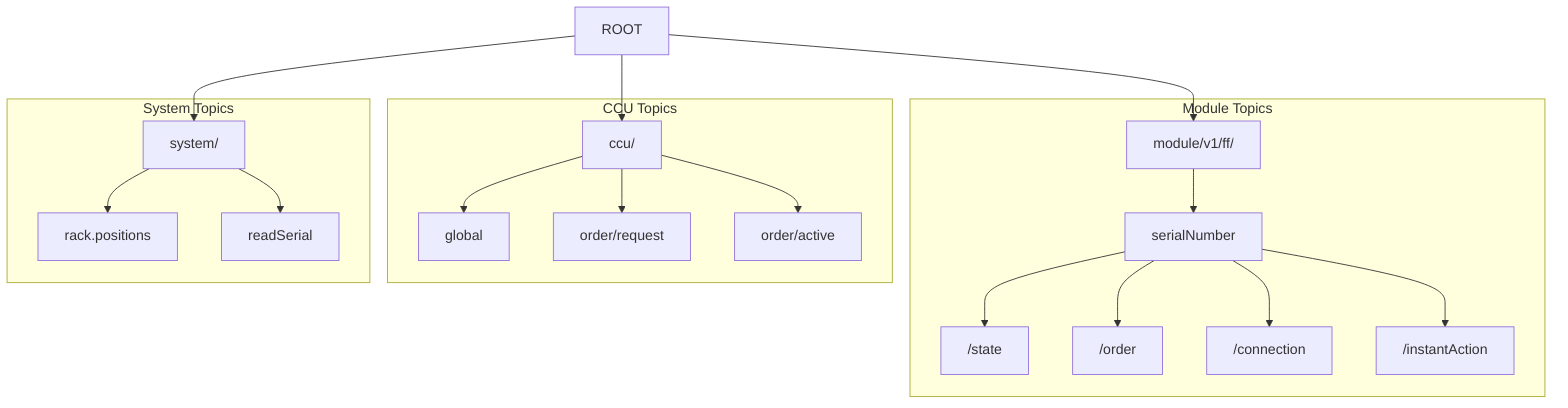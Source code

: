 graph TD
    ROOT[ROOT]

    subgraph "Module Topics"
        MODULE["module/v1/ff/"]
        SERIAL["serialNumber"]
        STATE["/state"]
        ORDER["/order"]
        CONNECTION["/connection"]
        INSTANTACTION["/instantAction"]
    end

    subgraph "CCU Topics"
        CCU["ccu/"]
        GLOBAL["global"]
        ORDERREQ["order/request"]
        ORDERACT["order/active"]
    end

    subgraph "System Topics"
        SYSTEM["system/"]
        RACK["rack.positions"]
        SERIALREAD["readSerial"]
    end

    ROOT --> MODULE
    ROOT --> CCU
    ROOT --> SYSTEM

    MODULE --> SERIAL
    SERIAL --> STATE
    SERIAL --> ORDER
    SERIAL --> CONNECTION
    SERIAL --> INSTANTACTION

    CCU --> GLOBAL
    CCU --> ORDERREQ
    CCU --> ORDERACT

    SYSTEM --> RACK
    SYSTEM --> SERIALREAD